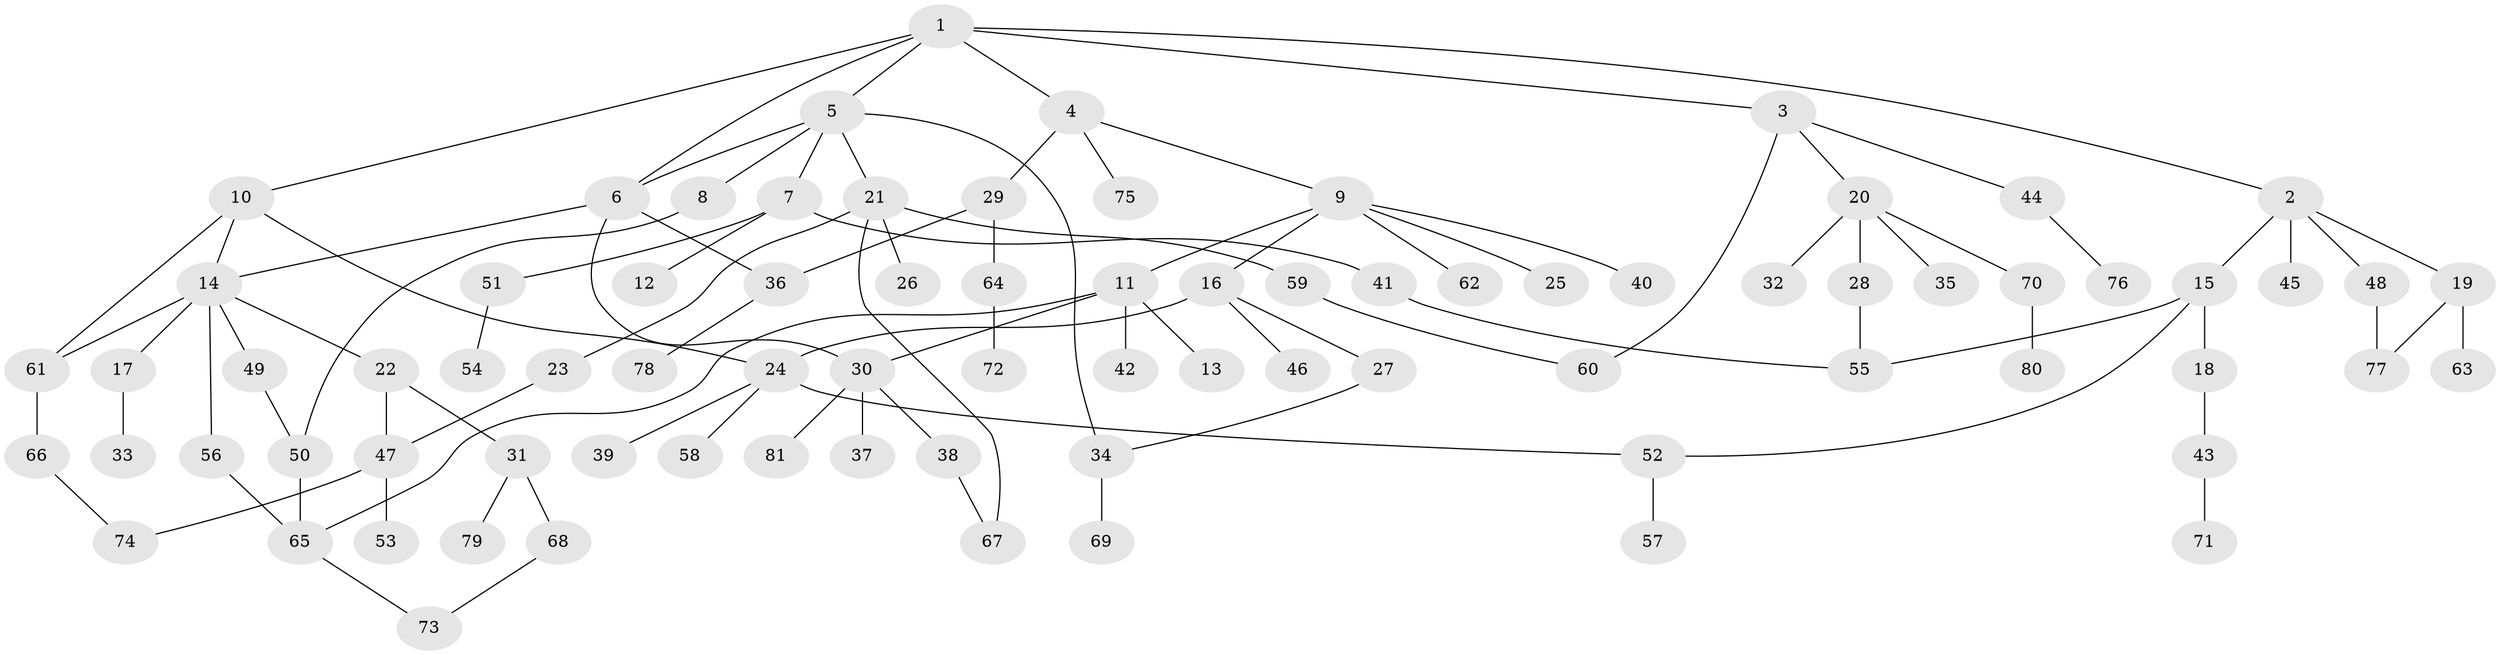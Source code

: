 // Generated by graph-tools (version 1.1) at 2025/42/03/09/25 04:42:48]
// undirected, 81 vertices, 99 edges
graph export_dot {
graph [start="1"]
  node [color=gray90,style=filled];
  1;
  2;
  3;
  4;
  5;
  6;
  7;
  8;
  9;
  10;
  11;
  12;
  13;
  14;
  15;
  16;
  17;
  18;
  19;
  20;
  21;
  22;
  23;
  24;
  25;
  26;
  27;
  28;
  29;
  30;
  31;
  32;
  33;
  34;
  35;
  36;
  37;
  38;
  39;
  40;
  41;
  42;
  43;
  44;
  45;
  46;
  47;
  48;
  49;
  50;
  51;
  52;
  53;
  54;
  55;
  56;
  57;
  58;
  59;
  60;
  61;
  62;
  63;
  64;
  65;
  66;
  67;
  68;
  69;
  70;
  71;
  72;
  73;
  74;
  75;
  76;
  77;
  78;
  79;
  80;
  81;
  1 -- 2;
  1 -- 3;
  1 -- 4;
  1 -- 5;
  1 -- 10;
  1 -- 6;
  2 -- 15;
  2 -- 19;
  2 -- 45;
  2 -- 48;
  3 -- 20;
  3 -- 44;
  3 -- 60;
  4 -- 9;
  4 -- 29;
  4 -- 75;
  5 -- 6;
  5 -- 7;
  5 -- 8;
  5 -- 21;
  5 -- 34;
  6 -- 36;
  6 -- 30;
  6 -- 14;
  7 -- 12;
  7 -- 41;
  7 -- 51;
  8 -- 50;
  9 -- 11;
  9 -- 16;
  9 -- 25;
  9 -- 40;
  9 -- 62;
  10 -- 14;
  10 -- 61;
  10 -- 24;
  11 -- 13;
  11 -- 30;
  11 -- 42;
  11 -- 65;
  14 -- 17;
  14 -- 22;
  14 -- 49;
  14 -- 56;
  14 -- 61;
  15 -- 18;
  15 -- 55;
  15 -- 52;
  16 -- 24;
  16 -- 27;
  16 -- 46;
  17 -- 33;
  18 -- 43;
  19 -- 63;
  19 -- 77;
  20 -- 28;
  20 -- 32;
  20 -- 35;
  20 -- 70;
  21 -- 23;
  21 -- 26;
  21 -- 59;
  21 -- 67;
  22 -- 31;
  22 -- 47;
  23 -- 47;
  24 -- 39;
  24 -- 52;
  24 -- 58;
  27 -- 34;
  28 -- 55;
  29 -- 36;
  29 -- 64;
  30 -- 37;
  30 -- 38;
  30 -- 81;
  31 -- 68;
  31 -- 79;
  34 -- 69;
  36 -- 78;
  38 -- 67;
  41 -- 55;
  43 -- 71;
  44 -- 76;
  47 -- 53;
  47 -- 74;
  48 -- 77;
  49 -- 50;
  50 -- 65;
  51 -- 54;
  52 -- 57;
  56 -- 65;
  59 -- 60;
  61 -- 66;
  64 -- 72;
  65 -- 73;
  66 -- 74;
  68 -- 73;
  70 -- 80;
}
